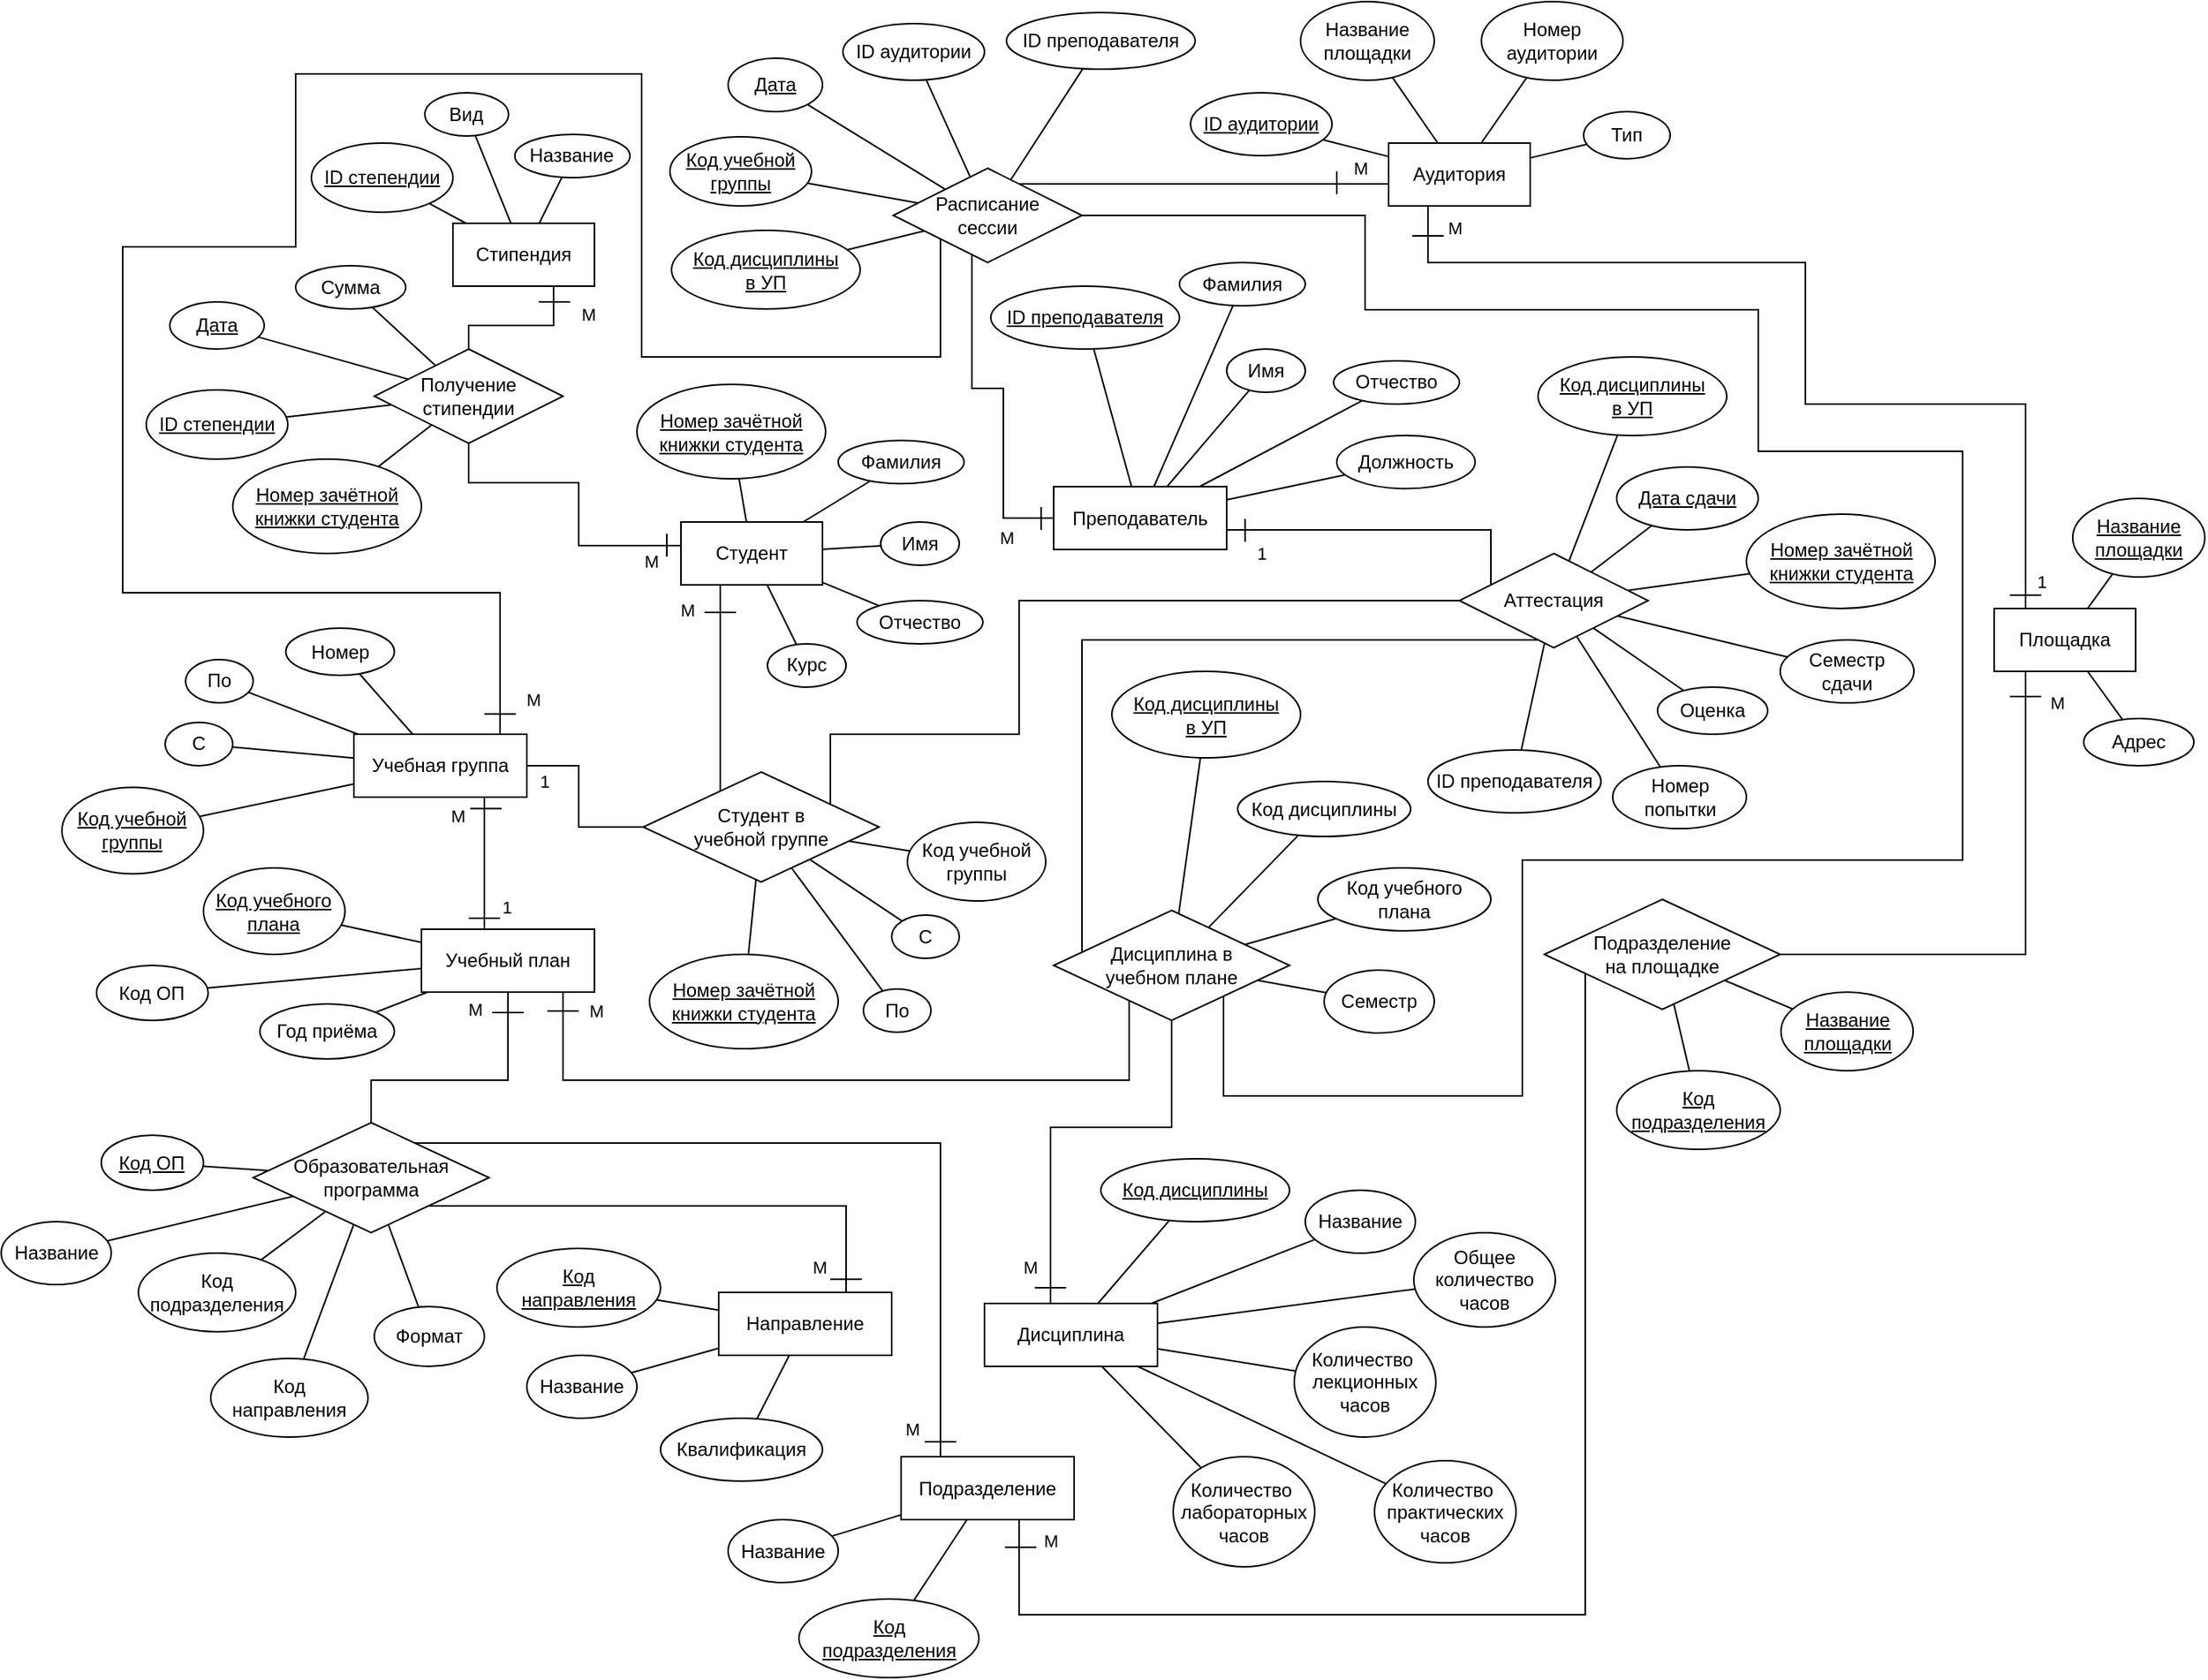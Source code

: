 <mxfile version="21.2.3" type="google">
  <diagram name="Страница 1" id="S42jck6jjWr-jjIjM3en">
    <mxGraphModel grid="1" page="1" gridSize="10" guides="1" tooltips="1" connect="1" arrows="1" fold="1" pageScale="1" pageWidth="827" pageHeight="1169" math="0" shadow="0">
      <root>
        <mxCell id="0" />
        <mxCell id="1" parent="0" />
        <mxCell id="Vttz6XFYR83p1Urtk-70-1" value="Аттестация" style="shape=rhombus;perimeter=rhombusPerimeter;whiteSpace=wrap;html=1;align=center;" vertex="1" parent="1">
          <mxGeometry x="360" y="365" width="120" height="60" as="geometry" />
        </mxCell>
        <mxCell id="Vttz6XFYR83p1Urtk-70-19" value="" style="edgeStyle=orthogonalEdgeStyle;rounded=0;orthogonalLoop=1;jettySize=auto;html=1;endArrow=none;endFill=0;" edge="1" parent="1" source="Vttz6XFYR83p1Urtk-70-3" target="Vttz6XFYR83p1Urtk-70-1">
          <mxGeometry relative="1" as="geometry">
            <Array as="points">
              <mxPoint x="380" y="350" />
            </Array>
          </mxGeometry>
        </mxCell>
        <mxCell id="e3S18xHbVF1_UTJDfd1Y-1" value="1" style="edgeLabel;html=1;align=center;verticalAlign=middle;resizable=0;points=[];" connectable="0" vertex="1" parent="Vttz6XFYR83p1Urtk-70-19">
          <mxGeometry x="-0.873" y="1" relative="1" as="geometry">
            <mxPoint x="9" y="16" as="offset" />
          </mxGeometry>
        </mxCell>
        <mxCell id="Vttz6XFYR83p1Urtk-70-37" style="edgeStyle=orthogonalEdgeStyle;rounded=0;orthogonalLoop=1;jettySize=auto;html=1;endArrow=none;endFill=0;" edge="1" parent="1" source="Vttz6XFYR83p1Urtk-70-3" target="Vttz6XFYR83p1Urtk-70-18">
          <mxGeometry relative="1" as="geometry">
            <Array as="points">
              <mxPoint x="70" y="343" />
              <mxPoint x="70" y="260" />
              <mxPoint x="50" y="260" />
            </Array>
          </mxGeometry>
        </mxCell>
        <mxCell id="e3S18xHbVF1_UTJDfd1Y-14" value="М" style="edgeLabel;html=1;align=center;verticalAlign=middle;resizable=0;points=[];" connectable="0" vertex="1" parent="Vttz6XFYR83p1Urtk-70-37">
          <mxGeometry x="-0.79" y="1" relative="1" as="geometry">
            <mxPoint x="-7" y="11" as="offset" />
          </mxGeometry>
        </mxCell>
        <mxCell id="Vttz6XFYR83p1Urtk-70-3" value="Преподаватель" style="whiteSpace=wrap;html=1;align=center;" vertex="1" parent="1">
          <mxGeometry x="102" y="322.5" width="110" height="40" as="geometry" />
        </mxCell>
        <mxCell id="Vttz6XFYR83p1Urtk-70-20" value="" style="edgeStyle=orthogonalEdgeStyle;rounded=0;orthogonalLoop=1;jettySize=auto;html=1;endArrow=none;endFill=0;" edge="1" parent="1" source="Vttz6XFYR83p1Urtk-70-5" target="Vttz6XFYR83p1Urtk-70-1">
          <mxGeometry relative="1" as="geometry">
            <Array as="points">
              <mxPoint x="-40" y="480" />
              <mxPoint x="80" y="480" />
              <mxPoint x="80" y="395" />
            </Array>
          </mxGeometry>
        </mxCell>
        <mxCell id="Vttz6XFYR83p1Urtk-70-22" value="" style="edgeStyle=orthogonalEdgeStyle;rounded=0;orthogonalLoop=1;jettySize=auto;html=1;endArrow=none;endFill=0;" edge="1" parent="1" source="Vttz6XFYR83p1Urtk-70-5" target="Vttz6XFYR83p1Urtk-70-7">
          <mxGeometry relative="1" as="geometry">
            <Array as="points">
              <mxPoint x="-110" y="420" />
              <mxPoint x="-110" y="420" />
            </Array>
          </mxGeometry>
        </mxCell>
        <mxCell id="e3S18xHbVF1_UTJDfd1Y-2" value="М" style="edgeLabel;html=1;align=center;verticalAlign=middle;resizable=0;points=[];" connectable="0" vertex="1" parent="Vttz6XFYR83p1Urtk-70-22">
          <mxGeometry x="0.795" y="1" relative="1" as="geometry">
            <mxPoint x="-20" y="2" as="offset" />
          </mxGeometry>
        </mxCell>
        <mxCell id="Vttz6XFYR83p1Urtk-70-24" style="edgeStyle=orthogonalEdgeStyle;rounded=0;orthogonalLoop=1;jettySize=auto;html=1;endArrow=none;endFill=0;" edge="1" parent="1" source="Vttz6XFYR83p1Urtk-70-5" target="Vttz6XFYR83p1Urtk-70-8">
          <mxGeometry relative="1" as="geometry">
            <Array as="points">
              <mxPoint x="-200" y="539" />
              <mxPoint x="-200" y="500" />
            </Array>
          </mxGeometry>
        </mxCell>
        <mxCell id="e3S18xHbVF1_UTJDfd1Y-3" value="1" style="edgeLabel;html=1;align=center;verticalAlign=middle;resizable=0;points=[];" connectable="0" vertex="1" parent="Vttz6XFYR83p1Urtk-70-24">
          <mxGeometry x="0.815" y="1" relative="1" as="geometry">
            <mxPoint y="9" as="offset" />
          </mxGeometry>
        </mxCell>
        <mxCell id="Vttz6XFYR83p1Urtk-70-5" value="Студент в &lt;br&gt;учебной группе" style="shape=rhombus;perimeter=rhombusPerimeter;whiteSpace=wrap;html=1;align=center;" vertex="1" parent="1">
          <mxGeometry x="-159" y="504" width="150" height="70" as="geometry" />
        </mxCell>
        <mxCell id="Vttz6XFYR83p1Urtk-70-21" value="" style="edgeStyle=orthogonalEdgeStyle;rounded=0;orthogonalLoop=1;jettySize=auto;html=1;endArrow=none;endFill=0;" edge="1" parent="1" source="Vttz6XFYR83p1Urtk-70-6" target="Vttz6XFYR83p1Urtk-70-1">
          <mxGeometry relative="1" as="geometry">
            <Array as="points">
              <mxPoint x="120" y="420" />
            </Array>
          </mxGeometry>
        </mxCell>
        <mxCell id="Vttz6XFYR83p1Urtk-70-25" style="edgeStyle=orthogonalEdgeStyle;rounded=0;orthogonalLoop=1;jettySize=auto;html=1;endArrow=none;endFill=0;" edge="1" parent="1" source="Vttz6XFYR83p1Urtk-70-6" target="Vttz6XFYR83p1Urtk-70-9">
          <mxGeometry relative="1" as="geometry">
            <Array as="points">
              <mxPoint x="150" y="700" />
              <mxPoint x="-210" y="700" />
            </Array>
          </mxGeometry>
        </mxCell>
        <mxCell id="e3S18xHbVF1_UTJDfd1Y-10" value="М" style="edgeLabel;html=1;align=center;verticalAlign=middle;resizable=0;points=[];" connectable="0" vertex="1" parent="Vttz6XFYR83p1Urtk-70-25">
          <mxGeometry x="0.953" relative="1" as="geometry">
            <mxPoint x="21" y="1" as="offset" />
          </mxGeometry>
        </mxCell>
        <mxCell id="Vttz6XFYR83p1Urtk-70-26" style="edgeStyle=orthogonalEdgeStyle;rounded=0;orthogonalLoop=1;jettySize=auto;html=1;endArrow=none;endFill=0;" edge="1" parent="1" source="Vttz6XFYR83p1Urtk-70-6" target="Vttz6XFYR83p1Urtk-70-14">
          <mxGeometry relative="1" as="geometry">
            <Array as="points">
              <mxPoint x="177" y="730" />
              <mxPoint x="100" y="730" />
            </Array>
          </mxGeometry>
        </mxCell>
        <mxCell id="e3S18xHbVF1_UTJDfd1Y-11" value="М" style="edgeLabel;html=1;align=center;verticalAlign=middle;resizable=0;points=[];" connectable="0" vertex="1" parent="Vttz6XFYR83p1Urtk-70-26">
          <mxGeometry x="0.862" y="1" relative="1" as="geometry">
            <mxPoint x="-14" y="-6" as="offset" />
          </mxGeometry>
        </mxCell>
        <mxCell id="Vttz6XFYR83p1Urtk-70-27" style="edgeStyle=orthogonalEdgeStyle;rounded=0;orthogonalLoop=1;jettySize=auto;html=1;endArrow=none;endFill=0;" edge="1" parent="1" source="Vttz6XFYR83p1Urtk-70-6" target="Vttz6XFYR83p1Urtk-70-18">
          <mxGeometry relative="1" as="geometry">
            <Array as="points">
              <mxPoint x="210" y="710" />
              <mxPoint x="400" y="710" />
              <mxPoint x="400" y="560" />
              <mxPoint x="680" y="560" />
              <mxPoint x="680" y="300" />
              <mxPoint x="550" y="300" />
              <mxPoint x="550" y="210" />
              <mxPoint x="300" y="210" />
              <mxPoint x="300" y="150" />
            </Array>
          </mxGeometry>
        </mxCell>
        <mxCell id="Vttz6XFYR83p1Urtk-70-6" value="Дисциплина в &lt;br&gt;учебном плане" style="shape=rhombus;perimeter=rhombusPerimeter;whiteSpace=wrap;html=1;align=center;" vertex="1" parent="1">
          <mxGeometry x="102" y="592" width="150" height="70" as="geometry" />
        </mxCell>
        <mxCell id="Vttz6XFYR83p1Urtk-70-7" value="Студент" style="whiteSpace=wrap;html=1;align=center;" vertex="1" parent="1">
          <mxGeometry x="-135" y="345" width="90" height="40" as="geometry" />
        </mxCell>
        <mxCell id="Vttz6XFYR83p1Urtk-70-28" style="edgeStyle=orthogonalEdgeStyle;rounded=0;orthogonalLoop=1;jettySize=auto;html=1;endArrow=none;endFill=0;" edge="1" parent="1" source="Vttz6XFYR83p1Urtk-70-8" target="Vttz6XFYR83p1Urtk-70-9">
          <mxGeometry relative="1" as="geometry">
            <Array as="points">
              <mxPoint x="-260" y="580" />
              <mxPoint x="-260" y="580" />
            </Array>
          </mxGeometry>
        </mxCell>
        <mxCell id="e3S18xHbVF1_UTJDfd1Y-4" value="М" style="edgeLabel;html=1;align=center;verticalAlign=middle;resizable=0;points=[];" connectable="0" vertex="1" parent="Vttz6XFYR83p1Urtk-70-28">
          <mxGeometry x="-0.763" relative="1" as="geometry">
            <mxPoint x="-17" y="2" as="offset" />
          </mxGeometry>
        </mxCell>
        <mxCell id="e3S18xHbVF1_UTJDfd1Y-5" value="1" style="edgeLabel;html=1;align=center;verticalAlign=middle;resizable=0;points=[];" connectable="0" vertex="1" parent="Vttz6XFYR83p1Urtk-70-28">
          <mxGeometry x="0.734" relative="1" as="geometry">
            <mxPoint x="14" y="-3" as="offset" />
          </mxGeometry>
        </mxCell>
        <mxCell id="Vttz6XFYR83p1Urtk-70-29" style="edgeStyle=orthogonalEdgeStyle;rounded=0;orthogonalLoop=1;jettySize=auto;html=1;endArrow=none;endFill=0;" edge="1" parent="1" source="Vttz6XFYR83p1Urtk-70-8" target="Vttz6XFYR83p1Urtk-70-18">
          <mxGeometry relative="1" as="geometry">
            <Array as="points">
              <mxPoint x="-250" y="390" />
              <mxPoint x="-490" y="390" />
              <mxPoint x="-490" y="170" />
              <mxPoint x="-380" y="170" />
              <mxPoint x="-380" y="60" />
              <mxPoint x="-160" y="60" />
              <mxPoint x="-160" y="240" />
              <mxPoint x="30" y="240" />
            </Array>
          </mxGeometry>
        </mxCell>
        <mxCell id="e3S18xHbVF1_UTJDfd1Y-13" value="М" style="edgeLabel;html=1;align=center;verticalAlign=middle;resizable=0;points=[];" connectable="0" vertex="1" parent="Vttz6XFYR83p1Urtk-70-29">
          <mxGeometry x="-0.97" relative="1" as="geometry">
            <mxPoint x="21" y="-1" as="offset" />
          </mxGeometry>
        </mxCell>
        <mxCell id="Vttz6XFYR83p1Urtk-70-8" value="Учебная группа" style="whiteSpace=wrap;html=1;align=center;" vertex="1" parent="1">
          <mxGeometry x="-343" y="480" width="110" height="40" as="geometry" />
        </mxCell>
        <mxCell id="Vttz6XFYR83p1Urtk-70-30" style="edgeStyle=orthogonalEdgeStyle;rounded=0;orthogonalLoop=1;jettySize=auto;html=1;endArrow=none;endFill=0;" edge="1" parent="1" source="Vttz6XFYR83p1Urtk-70-9" target="Vttz6XFYR83p1Urtk-70-11">
          <mxGeometry relative="1" as="geometry">
            <Array as="points">
              <mxPoint x="-245" y="700" />
              <mxPoint x="-332" y="700" />
            </Array>
          </mxGeometry>
        </mxCell>
        <mxCell id="e3S18xHbVF1_UTJDfd1Y-6" value="М" style="edgeLabel;html=1;align=center;verticalAlign=middle;resizable=0;points=[];" connectable="0" vertex="1" parent="Vttz6XFYR83p1Urtk-70-30">
          <mxGeometry x="-0.908" y="-1" relative="1" as="geometry">
            <mxPoint x="-20" y="3" as="offset" />
          </mxGeometry>
        </mxCell>
        <mxCell id="Vttz6XFYR83p1Urtk-70-9" value="Учебный план" style="whiteSpace=wrap;html=1;align=center;" vertex="1" parent="1">
          <mxGeometry x="-300" y="604" width="110" height="40" as="geometry" />
        </mxCell>
        <mxCell id="Vttz6XFYR83p1Urtk-70-11" value="Образовательная программа" style="shape=rhombus;perimeter=rhombusPerimeter;whiteSpace=wrap;html=1;align=center;" vertex="1" parent="1">
          <mxGeometry x="-407" y="727" width="150" height="70" as="geometry" />
        </mxCell>
        <mxCell id="Vttz6XFYR83p1Urtk-70-31" style="edgeStyle=orthogonalEdgeStyle;rounded=0;orthogonalLoop=1;jettySize=auto;html=1;endArrow=none;endFill=0;" edge="1" parent="1" source="Vttz6XFYR83p1Urtk-70-12" target="Vttz6XFYR83p1Urtk-70-11">
          <mxGeometry relative="1" as="geometry">
            <Array as="points">
              <mxPoint x="-30" y="780" />
            </Array>
          </mxGeometry>
        </mxCell>
        <mxCell id="e3S18xHbVF1_UTJDfd1Y-7" value="М" style="edgeLabel;html=1;align=center;verticalAlign=middle;resizable=0;points=[];" connectable="0" vertex="1" parent="Vttz6XFYR83p1Urtk-70-31">
          <mxGeometry x="-0.921" y="1" relative="1" as="geometry">
            <mxPoint x="-16" y="-4" as="offset" />
          </mxGeometry>
        </mxCell>
        <mxCell id="Vttz6XFYR83p1Urtk-70-12" value="Направление" style="whiteSpace=wrap;html=1;align=center;" vertex="1" parent="1">
          <mxGeometry x="-111" y="835" width="110" height="40" as="geometry" />
        </mxCell>
        <mxCell id="Vttz6XFYR83p1Urtk-70-32" style="edgeStyle=orthogonalEdgeStyle;rounded=0;orthogonalLoop=1;jettySize=auto;html=1;endArrow=none;endFill=0;" edge="1" parent="1" source="Vttz6XFYR83p1Urtk-70-13" target="Vttz6XFYR83p1Urtk-70-11">
          <mxGeometry relative="1" as="geometry">
            <Array as="points">
              <mxPoint x="30" y="740" />
            </Array>
          </mxGeometry>
        </mxCell>
        <mxCell id="e3S18xHbVF1_UTJDfd1Y-9" value="М" style="edgeLabel;html=1;align=center;verticalAlign=middle;resizable=0;points=[];" connectable="0" vertex="1" parent="Vttz6XFYR83p1Urtk-70-32">
          <mxGeometry x="-0.935" y="1" relative="1" as="geometry">
            <mxPoint x="-17" as="offset" />
          </mxGeometry>
        </mxCell>
        <mxCell id="Vttz6XFYR83p1Urtk-70-33" style="edgeStyle=orthogonalEdgeStyle;rounded=0;orthogonalLoop=1;jettySize=auto;html=1;endArrow=none;endFill=0;" edge="1" parent="1" source="Vttz6XFYR83p1Urtk-70-13" target="Vttz6XFYR83p1Urtk-70-15">
          <mxGeometry relative="1" as="geometry">
            <Array as="points">
              <mxPoint x="80" y="1040" />
              <mxPoint x="440" y="1040" />
            </Array>
          </mxGeometry>
        </mxCell>
        <mxCell id="e3S18xHbVF1_UTJDfd1Y-18" value="М" style="edgeLabel;html=1;align=center;verticalAlign=middle;resizable=0;points=[];" connectable="0" vertex="1" parent="Vttz6XFYR83p1Urtk-70-33">
          <mxGeometry x="-0.968" y="1" relative="1" as="geometry">
            <mxPoint x="19" as="offset" />
          </mxGeometry>
        </mxCell>
        <mxCell id="Vttz6XFYR83p1Urtk-70-13" value="Подразделение" style="whiteSpace=wrap;html=1;align=center;" vertex="1" parent="1">
          <mxGeometry x="5" y="939.5" width="110" height="40" as="geometry" />
        </mxCell>
        <mxCell id="Vttz6XFYR83p1Urtk-70-14" value="Дисциплина" style="whiteSpace=wrap;html=1;align=center;" vertex="1" parent="1">
          <mxGeometry x="58" y="842" width="110" height="40" as="geometry" />
        </mxCell>
        <mxCell id="Vttz6XFYR83p1Urtk-70-34" style="edgeStyle=orthogonalEdgeStyle;rounded=0;orthogonalLoop=1;jettySize=auto;html=1;endArrow=none;endFill=0;" edge="1" parent="1" source="Vttz6XFYR83p1Urtk-70-15" target="Vttz6XFYR83p1Urtk-70-16">
          <mxGeometry relative="1" as="geometry">
            <Array as="points">
              <mxPoint x="720" y="620" />
            </Array>
          </mxGeometry>
        </mxCell>
        <mxCell id="e3S18xHbVF1_UTJDfd1Y-17" value="М" style="edgeLabel;html=1;align=center;verticalAlign=middle;resizable=0;points=[];" connectable="0" vertex="1" parent="Vttz6XFYR83p1Urtk-70-34">
          <mxGeometry x="0.925" y="1" relative="1" as="geometry">
            <mxPoint x="21" y="7" as="offset" />
          </mxGeometry>
        </mxCell>
        <mxCell id="Vttz6XFYR83p1Urtk-70-15" value="Подразделение &lt;br&gt;на площадке" style="shape=rhombus;perimeter=rhombusPerimeter;whiteSpace=wrap;html=1;align=center;" vertex="1" parent="1">
          <mxGeometry x="414" y="585" width="150" height="70" as="geometry" />
        </mxCell>
        <mxCell id="Vttz6XFYR83p1Urtk-70-35" style="edgeStyle=orthogonalEdgeStyle;rounded=0;orthogonalLoop=1;jettySize=auto;html=1;endArrow=none;endFill=0;" edge="1" parent="1" source="Vttz6XFYR83p1Urtk-70-16" target="Vttz6XFYR83p1Urtk-70-17">
          <mxGeometry relative="1" as="geometry">
            <Array as="points">
              <mxPoint x="720" y="270" />
              <mxPoint x="580" y="270" />
              <mxPoint x="580" y="180" />
              <mxPoint x="340" y="180" />
            </Array>
          </mxGeometry>
        </mxCell>
        <mxCell id="e3S18xHbVF1_UTJDfd1Y-15" value="М" style="edgeLabel;html=1;align=center;verticalAlign=middle;resizable=0;points=[];" connectable="0" vertex="1" parent="Vttz6XFYR83p1Urtk-70-35">
          <mxGeometry x="0.963" y="1" relative="1" as="geometry">
            <mxPoint x="18" y="2" as="offset" />
          </mxGeometry>
        </mxCell>
        <mxCell id="e3S18xHbVF1_UTJDfd1Y-16" value="1" style="edgeLabel;html=1;align=center;verticalAlign=middle;resizable=0;points=[];" connectable="0" vertex="1" parent="Vttz6XFYR83p1Urtk-70-35">
          <mxGeometry x="-0.946" relative="1" as="geometry">
            <mxPoint x="10" as="offset" />
          </mxGeometry>
        </mxCell>
        <mxCell id="Vttz6XFYR83p1Urtk-70-16" value="Площадка" style="whiteSpace=wrap;html=1;align=center;" vertex="1" parent="1">
          <mxGeometry x="700" y="400" width="90" height="40" as="geometry" />
        </mxCell>
        <mxCell id="Vttz6XFYR83p1Urtk-70-36" style="edgeStyle=orthogonalEdgeStyle;rounded=0;orthogonalLoop=1;jettySize=auto;html=1;endArrow=none;endFill=0;" edge="1" parent="1" source="Vttz6XFYR83p1Urtk-70-17" target="Vttz6XFYR83p1Urtk-70-18">
          <mxGeometry relative="1" as="geometry">
            <Array as="points">
              <mxPoint x="240" y="130" />
              <mxPoint x="240" y="130" />
            </Array>
          </mxGeometry>
        </mxCell>
        <mxCell id="e3S18xHbVF1_UTJDfd1Y-12" value="М" style="edgeLabel;html=1;align=center;verticalAlign=middle;resizable=0;points=[];" connectable="0" vertex="1" parent="Vttz6XFYR83p1Urtk-70-36">
          <mxGeometry x="-0.852" relative="1" as="geometry">
            <mxPoint x="-1" y="-10" as="offset" />
          </mxGeometry>
        </mxCell>
        <mxCell id="Vttz6XFYR83p1Urtk-70-17" value="Аудитория" style="whiteSpace=wrap;html=1;align=center;" vertex="1" parent="1">
          <mxGeometry x="315" y="104" width="90" height="40" as="geometry" />
        </mxCell>
        <mxCell id="Vttz6XFYR83p1Urtk-70-18" value="Расписание&lt;br&gt;сессии" style="shape=rhombus;perimeter=rhombusPerimeter;whiteSpace=wrap;html=1;align=center;" vertex="1" parent="1">
          <mxGeometry y="120" width="120" height="60" as="geometry" />
        </mxCell>
        <mxCell id="Vttz6XFYR83p1Urtk-70-52" style="rounded=0;orthogonalLoop=1;jettySize=auto;html=1;endArrow=none;endFill=0;" edge="1" parent="1" source="Vttz6XFYR83p1Urtk-70-39" target="Vttz6XFYR83p1Urtk-70-1">
          <mxGeometry relative="1" as="geometry" />
        </mxCell>
        <mxCell id="Vttz6XFYR83p1Urtk-70-39" value="Код дисциплины &lt;br&gt;в УП" style="ellipse;whiteSpace=wrap;html=1;align=center;fontStyle=4;" vertex="1" parent="1">
          <mxGeometry x="410" y="240" width="120" height="50" as="geometry" />
        </mxCell>
        <mxCell id="Vttz6XFYR83p1Urtk-70-51" style="rounded=0;orthogonalLoop=1;jettySize=auto;html=1;endArrow=none;endFill=0;" edge="1" parent="1" source="Vttz6XFYR83p1Urtk-70-40" target="Vttz6XFYR83p1Urtk-70-1">
          <mxGeometry relative="1" as="geometry" />
        </mxCell>
        <mxCell id="Vttz6XFYR83p1Urtk-70-40" value="Дата сдачи" style="ellipse;whiteSpace=wrap;html=1;align=center;fontStyle=4;" vertex="1" parent="1">
          <mxGeometry x="460" y="310" width="90" height="40" as="geometry" />
        </mxCell>
        <mxCell id="Vttz6XFYR83p1Urtk-70-50" style="rounded=0;orthogonalLoop=1;jettySize=auto;html=1;endArrow=none;endFill=0;" edge="1" parent="1" source="Vttz6XFYR83p1Urtk-70-41" target="Vttz6XFYR83p1Urtk-70-1">
          <mxGeometry relative="1" as="geometry" />
        </mxCell>
        <mxCell id="Vttz6XFYR83p1Urtk-70-41" value="Номер зачётной книжки студента" style="ellipse;whiteSpace=wrap;html=1;align=center;fontStyle=4;" vertex="1" parent="1">
          <mxGeometry x="542.5" y="340" width="120" height="60" as="geometry" />
        </mxCell>
        <mxCell id="Vttz6XFYR83p1Urtk-70-47" style="rounded=0;orthogonalLoop=1;jettySize=auto;html=1;endArrow=none;endFill=0;" edge="1" parent="1" source="Vttz6XFYR83p1Urtk-70-42" target="Vttz6XFYR83p1Urtk-70-1">
          <mxGeometry relative="1" as="geometry" />
        </mxCell>
        <mxCell id="Vttz6XFYR83p1Urtk-70-42" value="Номер &lt;br&gt;попытки" style="ellipse;whiteSpace=wrap;html=1;align=center;" vertex="1" parent="1">
          <mxGeometry x="457.5" y="500" width="85" height="40" as="geometry" />
        </mxCell>
        <mxCell id="Vttz6XFYR83p1Urtk-70-49" style="rounded=0;orthogonalLoop=1;jettySize=auto;html=1;endArrow=none;endFill=0;" edge="1" parent="1" source="Vttz6XFYR83p1Urtk-70-43" target="Vttz6XFYR83p1Urtk-70-1">
          <mxGeometry relative="1" as="geometry" />
        </mxCell>
        <mxCell id="Vttz6XFYR83p1Urtk-70-43" value="Семестр сдачи" style="ellipse;whiteSpace=wrap;html=1;align=center;" vertex="1" parent="1">
          <mxGeometry x="564" y="420" width="85" height="40" as="geometry" />
        </mxCell>
        <mxCell id="Vttz6XFYR83p1Urtk-70-48" style="rounded=0;orthogonalLoop=1;jettySize=auto;html=1;endArrow=none;endFill=0;" edge="1" parent="1" source="Vttz6XFYR83p1Urtk-70-44" target="Vttz6XFYR83p1Urtk-70-1">
          <mxGeometry relative="1" as="geometry" />
        </mxCell>
        <mxCell id="Vttz6XFYR83p1Urtk-70-44" value="Оценка" style="ellipse;whiteSpace=wrap;html=1;align=center;" vertex="1" parent="1">
          <mxGeometry x="486" y="450" width="70" height="30" as="geometry" />
        </mxCell>
        <mxCell id="Vttz6XFYR83p1Urtk-70-46" style="rounded=0;orthogonalLoop=1;jettySize=auto;html=1;endArrow=none;endFill=0;" edge="1" parent="1" source="Vttz6XFYR83p1Urtk-70-45" target="Vttz6XFYR83p1Urtk-70-1">
          <mxGeometry relative="1" as="geometry" />
        </mxCell>
        <mxCell id="Vttz6XFYR83p1Urtk-70-45" value="ID преподавателя" style="ellipse;whiteSpace=wrap;html=1;align=center;" vertex="1" parent="1">
          <mxGeometry x="340" y="490" width="110" height="40" as="geometry" />
        </mxCell>
        <mxCell id="Vttz6XFYR83p1Urtk-70-58" style="rounded=0;orthogonalLoop=1;jettySize=auto;html=1;endArrow=none;endFill=0;" edge="1" parent="1" source="Vttz6XFYR83p1Urtk-70-53" target="Vttz6XFYR83p1Urtk-70-6">
          <mxGeometry relative="1" as="geometry" />
        </mxCell>
        <mxCell id="Vttz6XFYR83p1Urtk-70-53" value="Код дисциплины &lt;br&gt;в УП" style="ellipse;whiteSpace=wrap;html=1;align=center;fontStyle=4;" vertex="1" parent="1">
          <mxGeometry x="139" y="440" width="120" height="55" as="geometry" />
        </mxCell>
        <mxCell id="Vttz6XFYR83p1Urtk-70-59" style="rounded=0;orthogonalLoop=1;jettySize=auto;html=1;endArrow=none;endFill=0;" edge="1" parent="1" source="Vttz6XFYR83p1Urtk-70-55" target="Vttz6XFYR83p1Urtk-70-6">
          <mxGeometry relative="1" as="geometry" />
        </mxCell>
        <mxCell id="Vttz6XFYR83p1Urtk-70-55" value="Код дисциплины" style="ellipse;whiteSpace=wrap;html=1;align=center;" vertex="1" parent="1">
          <mxGeometry x="219" y="510" width="110" height="35" as="geometry" />
        </mxCell>
        <mxCell id="Vttz6XFYR83p1Urtk-70-60" style="rounded=0;orthogonalLoop=1;jettySize=auto;html=1;endArrow=none;endFill=0;" edge="1" parent="1" source="Vttz6XFYR83p1Urtk-70-56" target="Vttz6XFYR83p1Urtk-70-6">
          <mxGeometry relative="1" as="geometry" />
        </mxCell>
        <mxCell id="Vttz6XFYR83p1Urtk-70-56" value="Код учебного плана" style="ellipse;whiteSpace=wrap;html=1;align=center;" vertex="1" parent="1">
          <mxGeometry x="270" y="565" width="110" height="40" as="geometry" />
        </mxCell>
        <mxCell id="Vttz6XFYR83p1Urtk-70-61" style="rounded=0;orthogonalLoop=1;jettySize=auto;html=1;endArrow=none;endFill=0;" edge="1" parent="1" source="Vttz6XFYR83p1Urtk-70-57" target="Vttz6XFYR83p1Urtk-70-6">
          <mxGeometry relative="1" as="geometry" />
        </mxCell>
        <mxCell id="Vttz6XFYR83p1Urtk-70-57" value="Семестр" style="ellipse;whiteSpace=wrap;html=1;align=center;" vertex="1" parent="1">
          <mxGeometry x="274" y="630" width="70" height="40" as="geometry" />
        </mxCell>
        <mxCell id="Vttz6XFYR83p1Urtk-70-65" style="rounded=0;orthogonalLoop=1;jettySize=auto;html=1;endArrow=none;endFill=0;" edge="1" parent="1" source="Vttz6XFYR83p1Urtk-70-62" target="Vttz6XFYR83p1Urtk-70-15">
          <mxGeometry relative="1" as="geometry" />
        </mxCell>
        <mxCell id="Vttz6XFYR83p1Urtk-70-62" value="Название &lt;br&gt;площадки" style="ellipse;whiteSpace=wrap;html=1;align=center;fontStyle=4;" vertex="1" parent="1">
          <mxGeometry x="564.5" y="644" width="84" height="50" as="geometry" />
        </mxCell>
        <mxCell id="Vttz6XFYR83p1Urtk-70-64" style="rounded=0;orthogonalLoop=1;jettySize=auto;html=1;endArrow=none;endFill=0;" edge="1" parent="1" source="Vttz6XFYR83p1Urtk-70-63" target="Vttz6XFYR83p1Urtk-70-15">
          <mxGeometry relative="1" as="geometry" />
        </mxCell>
        <mxCell id="Vttz6XFYR83p1Urtk-70-63" value="Код&lt;br&gt;подразделения" style="ellipse;whiteSpace=wrap;html=1;align=center;fontStyle=4;" vertex="1" parent="1">
          <mxGeometry x="460" y="694" width="104" height="50" as="geometry" />
        </mxCell>
        <mxCell id="Vttz6XFYR83p1Urtk-70-68" style="rounded=0;orthogonalLoop=1;jettySize=auto;html=1;endArrow=none;endFill=0;" edge="1" parent="1" source="Vttz6XFYR83p1Urtk-70-66" target="Vttz6XFYR83p1Urtk-70-16">
          <mxGeometry relative="1" as="geometry" />
        </mxCell>
        <mxCell id="Vttz6XFYR83p1Urtk-70-66" value="Название &lt;br&gt;площадки" style="ellipse;whiteSpace=wrap;html=1;align=center;fontStyle=4;" vertex="1" parent="1">
          <mxGeometry x="750" y="330" width="84" height="50" as="geometry" />
        </mxCell>
        <mxCell id="Vttz6XFYR83p1Urtk-70-69" style="rounded=0;orthogonalLoop=1;jettySize=auto;html=1;endArrow=none;endFill=0;" edge="1" parent="1" source="Vttz6XFYR83p1Urtk-70-67" target="Vttz6XFYR83p1Urtk-70-16">
          <mxGeometry relative="1" as="geometry" />
        </mxCell>
        <mxCell id="Vttz6XFYR83p1Urtk-70-67" value="Адрес" style="ellipse;whiteSpace=wrap;html=1;align=center;" vertex="1" parent="1">
          <mxGeometry x="757" y="470" width="70" height="30" as="geometry" />
        </mxCell>
        <mxCell id="Vttz6XFYR83p1Urtk-70-74" style="rounded=0;orthogonalLoop=1;jettySize=auto;html=1;endArrow=none;endFill=0;" edge="1" parent="1" source="Vttz6XFYR83p1Urtk-70-70" target="Vttz6XFYR83p1Urtk-70-17">
          <mxGeometry relative="1" as="geometry" />
        </mxCell>
        <mxCell id="Vttz6XFYR83p1Urtk-70-70" value="ID аудитории" style="ellipse;whiteSpace=wrap;html=1;align=center;fontStyle=4;" vertex="1" parent="1">
          <mxGeometry x="189" y="72" width="90" height="40" as="geometry" />
        </mxCell>
        <mxCell id="Vttz6XFYR83p1Urtk-70-75" style="rounded=0;orthogonalLoop=1;jettySize=auto;html=1;endArrow=none;endFill=0;" edge="1" parent="1" source="Vttz6XFYR83p1Urtk-70-71" target="Vttz6XFYR83p1Urtk-70-17">
          <mxGeometry relative="1" as="geometry" />
        </mxCell>
        <mxCell id="Vttz6XFYR83p1Urtk-70-71" value="Название площадки" style="ellipse;whiteSpace=wrap;html=1;align=center;" vertex="1" parent="1">
          <mxGeometry x="259" y="14" width="85" height="50" as="geometry" />
        </mxCell>
        <mxCell id="Vttz6XFYR83p1Urtk-70-77" style="rounded=0;orthogonalLoop=1;jettySize=auto;html=1;endArrow=none;endFill=0;" edge="1" parent="1" source="Vttz6XFYR83p1Urtk-70-72" target="Vttz6XFYR83p1Urtk-70-17">
          <mxGeometry relative="1" as="geometry" />
        </mxCell>
        <mxCell id="Vttz6XFYR83p1Urtk-70-72" value="Тип" style="ellipse;whiteSpace=wrap;html=1;align=center;" vertex="1" parent="1">
          <mxGeometry x="439" y="84" width="55" height="30" as="geometry" />
        </mxCell>
        <mxCell id="Vttz6XFYR83p1Urtk-70-76" style="rounded=0;orthogonalLoop=1;jettySize=auto;html=1;endArrow=none;endFill=0;" edge="1" parent="1" source="Vttz6XFYR83p1Urtk-70-73" target="Vttz6XFYR83p1Urtk-70-17">
          <mxGeometry relative="1" as="geometry" />
        </mxCell>
        <mxCell id="Vttz6XFYR83p1Urtk-70-73" value="Номер аудитории" style="ellipse;whiteSpace=wrap;html=1;align=center;" vertex="1" parent="1">
          <mxGeometry x="374" y="14" width="90" height="50" as="geometry" />
        </mxCell>
        <mxCell id="Vttz6XFYR83p1Urtk-70-85" style="rounded=0;orthogonalLoop=1;jettySize=auto;html=1;endArrow=none;endFill=0;" edge="1" parent="1" source="Vttz6XFYR83p1Urtk-70-78" target="Vttz6XFYR83p1Urtk-70-3">
          <mxGeometry relative="1" as="geometry" />
        </mxCell>
        <mxCell id="Vttz6XFYR83p1Urtk-70-78" value="ID преподавателя" style="ellipse;whiteSpace=wrap;html=1;align=center;fontStyle=4;" vertex="1" parent="1">
          <mxGeometry x="62" y="195" width="120" height="40" as="geometry" />
        </mxCell>
        <mxCell id="Vttz6XFYR83p1Urtk-70-86" style="rounded=0;orthogonalLoop=1;jettySize=auto;html=1;endArrow=none;endFill=0;" edge="1" parent="1" source="Vttz6XFYR83p1Urtk-70-79" target="Vttz6XFYR83p1Urtk-70-3">
          <mxGeometry relative="1" as="geometry" />
        </mxCell>
        <mxCell id="Vttz6XFYR83p1Urtk-70-79" value="Фамилия" style="ellipse;whiteSpace=wrap;html=1;align=center;" vertex="1" parent="1">
          <mxGeometry x="182" y="180" width="80" height="27.5" as="geometry" />
        </mxCell>
        <mxCell id="Vttz6XFYR83p1Urtk-70-87" style="rounded=0;orthogonalLoop=1;jettySize=auto;html=1;endArrow=none;endFill=0;" edge="1" parent="1" source="Vttz6XFYR83p1Urtk-70-80" target="Vttz6XFYR83p1Urtk-70-3">
          <mxGeometry relative="1" as="geometry" />
        </mxCell>
        <mxCell id="Vttz6XFYR83p1Urtk-70-80" value="Имя" style="ellipse;whiteSpace=wrap;html=1;align=center;" vertex="1" parent="1">
          <mxGeometry x="212" y="235" width="50" height="27.5" as="geometry" />
        </mxCell>
        <mxCell id="Vttz6XFYR83p1Urtk-70-88" style="rounded=0;orthogonalLoop=1;jettySize=auto;html=1;endArrow=none;endFill=0;" edge="1" parent="1" source="Vttz6XFYR83p1Urtk-70-82" target="Vttz6XFYR83p1Urtk-70-3">
          <mxGeometry relative="1" as="geometry" />
        </mxCell>
        <mxCell id="Vttz6XFYR83p1Urtk-70-82" value="Отчество" style="ellipse;whiteSpace=wrap;html=1;align=center;" vertex="1" parent="1">
          <mxGeometry x="280" y="242.5" width="80" height="27.5" as="geometry" />
        </mxCell>
        <mxCell id="Vttz6XFYR83p1Urtk-70-89" style="rounded=0;orthogonalLoop=1;jettySize=auto;html=1;endArrow=none;endFill=0;" edge="1" parent="1" source="Vttz6XFYR83p1Urtk-70-83" target="Vttz6XFYR83p1Urtk-70-3">
          <mxGeometry relative="1" as="geometry" />
        </mxCell>
        <mxCell id="Vttz6XFYR83p1Urtk-70-83" value="Должность" style="ellipse;whiteSpace=wrap;html=1;align=center;" vertex="1" parent="1">
          <mxGeometry x="282" y="290" width="88" height="33.75" as="geometry" />
        </mxCell>
        <mxCell id="Vttz6XFYR83p1Urtk-70-99" style="rounded=0;orthogonalLoop=1;jettySize=auto;html=1;endArrow=none;endFill=0;" edge="1" parent="1" source="Vttz6XFYR83p1Urtk-70-90" target="Vttz6XFYR83p1Urtk-70-18">
          <mxGeometry relative="1" as="geometry" />
        </mxCell>
        <mxCell id="Vttz6XFYR83p1Urtk-70-90" value="Код учебной группы" style="ellipse;whiteSpace=wrap;html=1;align=center;fontStyle=4;" vertex="1" parent="1">
          <mxGeometry x="-142" y="100" width="90" height="44" as="geometry" />
        </mxCell>
        <mxCell id="Vttz6XFYR83p1Urtk-70-98" style="rounded=0;orthogonalLoop=1;jettySize=auto;html=1;endArrow=none;endFill=0;" edge="1" parent="1" source="Vttz6XFYR83p1Urtk-70-92" target="Vttz6XFYR83p1Urtk-70-18">
          <mxGeometry relative="1" as="geometry" />
        </mxCell>
        <mxCell id="Vttz6XFYR83p1Urtk-70-92" value="Код дисциплины &lt;br&gt;в УП" style="ellipse;whiteSpace=wrap;html=1;align=center;fontStyle=4;" vertex="1" parent="1">
          <mxGeometry x="-141" y="159.5" width="120" height="50" as="geometry" />
        </mxCell>
        <mxCell id="Vttz6XFYR83p1Urtk-70-101" style="rounded=0;orthogonalLoop=1;jettySize=auto;html=1;endArrow=none;endFill=0;" edge="1" parent="1" source="Vttz6XFYR83p1Urtk-70-96" target="Vttz6XFYR83p1Urtk-70-18">
          <mxGeometry relative="1" as="geometry" />
        </mxCell>
        <mxCell id="Vttz6XFYR83p1Urtk-70-96" value="ID аудитории" style="ellipse;whiteSpace=wrap;html=1;align=center;" vertex="1" parent="1">
          <mxGeometry x="-32" y="28" width="90" height="36" as="geometry" />
        </mxCell>
        <mxCell id="Vttz6XFYR83p1Urtk-70-103" style="rounded=0;orthogonalLoop=1;jettySize=auto;html=1;endArrow=none;endFill=0;" edge="1" parent="1" source="Vttz6XFYR83p1Urtk-70-97" target="Vttz6XFYR83p1Urtk-70-18">
          <mxGeometry relative="1" as="geometry" />
        </mxCell>
        <mxCell id="Vttz6XFYR83p1Urtk-70-97" value="ID преподавателя" style="ellipse;whiteSpace=wrap;html=1;align=center;" vertex="1" parent="1">
          <mxGeometry x="72" y="21" width="120" height="36" as="geometry" />
        </mxCell>
        <mxCell id="Vttz6XFYR83p1Urtk-70-110" style="rounded=0;orthogonalLoop=1;jettySize=auto;html=1;endArrow=none;endFill=0;" edge="1" parent="1" source="Vttz6XFYR83p1Urtk-70-105" target="Vttz6XFYR83p1Urtk-70-7">
          <mxGeometry relative="1" as="geometry" />
        </mxCell>
        <mxCell id="Vttz6XFYR83p1Urtk-70-105" value="Номер зачётной книжки студента" style="ellipse;whiteSpace=wrap;html=1;align=center;fontStyle=4;" vertex="1" parent="1">
          <mxGeometry x="-163" y="257.5" width="120" height="60" as="geometry" />
        </mxCell>
        <mxCell id="Vttz6XFYR83p1Urtk-70-111" style="rounded=0;orthogonalLoop=1;jettySize=auto;html=1;endArrow=none;endFill=0;" edge="1" parent="1" source="Vttz6XFYR83p1Urtk-70-106" target="Vttz6XFYR83p1Urtk-70-7">
          <mxGeometry relative="1" as="geometry" />
        </mxCell>
        <mxCell id="Vttz6XFYR83p1Urtk-70-106" value="Фамилия" style="ellipse;whiteSpace=wrap;html=1;align=center;" vertex="1" parent="1">
          <mxGeometry x="-35" y="293.13" width="80" height="27.5" as="geometry" />
        </mxCell>
        <mxCell id="Vttz6XFYR83p1Urtk-70-112" style="rounded=0;orthogonalLoop=1;jettySize=auto;html=1;endArrow=none;endFill=0;" edge="1" parent="1" source="Vttz6XFYR83p1Urtk-70-107" target="Vttz6XFYR83p1Urtk-70-7">
          <mxGeometry relative="1" as="geometry" />
        </mxCell>
        <mxCell id="Vttz6XFYR83p1Urtk-70-107" value="Имя" style="ellipse;whiteSpace=wrap;html=1;align=center;" vertex="1" parent="1">
          <mxGeometry x="-8" y="345" width="50" height="27.5" as="geometry" />
        </mxCell>
        <mxCell id="Vttz6XFYR83p1Urtk-70-113" style="rounded=0;orthogonalLoop=1;jettySize=auto;html=1;endArrow=none;endFill=0;" edge="1" parent="1" source="Vttz6XFYR83p1Urtk-70-108" target="Vttz6XFYR83p1Urtk-70-7">
          <mxGeometry relative="1" as="geometry" />
        </mxCell>
        <mxCell id="Vttz6XFYR83p1Urtk-70-108" value="Отчество" style="ellipse;whiteSpace=wrap;html=1;align=center;" vertex="1" parent="1">
          <mxGeometry x="-23" y="395" width="80" height="27.5" as="geometry" />
        </mxCell>
        <mxCell id="Vttz6XFYR83p1Urtk-70-115" style="rounded=0;orthogonalLoop=1;jettySize=auto;html=1;endArrow=none;endFill=0;" edge="1" parent="1" source="Vttz6XFYR83p1Urtk-70-109" target="Vttz6XFYR83p1Urtk-70-7">
          <mxGeometry relative="1" as="geometry" />
        </mxCell>
        <mxCell id="Vttz6XFYR83p1Urtk-70-109" value="Курс" style="ellipse;whiteSpace=wrap;html=1;align=center;" vertex="1" parent="1">
          <mxGeometry x="-80" y="422.5" width="50" height="27.5" as="geometry" />
        </mxCell>
        <mxCell id="Vttz6XFYR83p1Urtk-70-121" style="rounded=0;orthogonalLoop=1;jettySize=auto;html=1;endArrow=none;endFill=0;" edge="1" parent="1" source="Vttz6XFYR83p1Urtk-70-116" target="Vttz6XFYR83p1Urtk-70-5">
          <mxGeometry relative="1" as="geometry" />
        </mxCell>
        <mxCell id="Vttz6XFYR83p1Urtk-70-116" value="Номер зачётной книжки студента" style="ellipse;whiteSpace=wrap;html=1;align=center;fontStyle=4;" vertex="1" parent="1">
          <mxGeometry x="-155" y="620" width="120" height="60" as="geometry" />
        </mxCell>
        <mxCell id="Vttz6XFYR83p1Urtk-70-124" style="rounded=0;orthogonalLoop=1;jettySize=auto;html=1;endArrow=none;endFill=0;" edge="1" parent="1" source="Vttz6XFYR83p1Urtk-70-117" target="Vttz6XFYR83p1Urtk-70-5">
          <mxGeometry relative="1" as="geometry" />
        </mxCell>
        <mxCell id="Vttz6XFYR83p1Urtk-70-117" value="Код учебной группы" style="ellipse;whiteSpace=wrap;html=1;align=center;" vertex="1" parent="1">
          <mxGeometry x="9" y="536" width="88" height="50" as="geometry" />
        </mxCell>
        <mxCell id="Vttz6XFYR83p1Urtk-70-123" style="rounded=0;orthogonalLoop=1;jettySize=auto;html=1;endArrow=none;endFill=0;" edge="1" parent="1" source="Vttz6XFYR83p1Urtk-70-118" target="Vttz6XFYR83p1Urtk-70-5">
          <mxGeometry relative="1" as="geometry" />
        </mxCell>
        <mxCell id="Vttz6XFYR83p1Urtk-70-118" value="С" style="ellipse;whiteSpace=wrap;html=1;align=center;" vertex="1" parent="1">
          <mxGeometry x="-1" y="595" width="43" height="27.5" as="geometry" />
        </mxCell>
        <mxCell id="Vttz6XFYR83p1Urtk-70-122" style="rounded=0;orthogonalLoop=1;jettySize=auto;html=1;endArrow=none;endFill=0;" edge="1" parent="1" source="Vttz6XFYR83p1Urtk-70-119" target="Vttz6XFYR83p1Urtk-70-5">
          <mxGeometry relative="1" as="geometry" />
        </mxCell>
        <mxCell id="Vttz6XFYR83p1Urtk-70-119" value="По" style="ellipse;whiteSpace=wrap;html=1;align=center;" vertex="1" parent="1">
          <mxGeometry x="-19" y="642" width="43" height="27.5" as="geometry" />
        </mxCell>
        <mxCell id="Vttz6XFYR83p1Urtk-70-131" style="rounded=0;orthogonalLoop=1;jettySize=auto;html=1;endArrow=none;endFill=0;" edge="1" parent="1" source="Vttz6XFYR83p1Urtk-70-125" target="Vttz6XFYR83p1Urtk-70-14">
          <mxGeometry relative="1" as="geometry" />
        </mxCell>
        <mxCell id="Vttz6XFYR83p1Urtk-70-125" value="Код дисциплины" style="ellipse;whiteSpace=wrap;html=1;align=center;fontStyle=4;" vertex="1" parent="1">
          <mxGeometry x="132" y="750" width="120" height="40" as="geometry" />
        </mxCell>
        <mxCell id="Vttz6XFYR83p1Urtk-70-132" style="rounded=0;orthogonalLoop=1;jettySize=auto;html=1;endArrow=none;endFill=0;" edge="1" parent="1" source="Vttz6XFYR83p1Urtk-70-126" target="Vttz6XFYR83p1Urtk-70-14">
          <mxGeometry relative="1" as="geometry" />
        </mxCell>
        <mxCell id="Vttz6XFYR83p1Urtk-70-126" value="Название" style="ellipse;whiteSpace=wrap;html=1;align=center;" vertex="1" parent="1">
          <mxGeometry x="262" y="770" width="70" height="40" as="geometry" />
        </mxCell>
        <mxCell id="Vttz6XFYR83p1Urtk-70-134" style="rounded=0;orthogonalLoop=1;jettySize=auto;html=1;endArrow=none;endFill=0;" edge="1" parent="1" source="Vttz6XFYR83p1Urtk-70-127" target="Vttz6XFYR83p1Urtk-70-14">
          <mxGeometry relative="1" as="geometry" />
        </mxCell>
        <mxCell id="Vttz6XFYR83p1Urtk-70-127" value="Общее количество часов" style="ellipse;whiteSpace=wrap;html=1;align=center;" vertex="1" parent="1">
          <mxGeometry x="331" y="797" width="90" height="60" as="geometry" />
        </mxCell>
        <mxCell id="Vttz6XFYR83p1Urtk-70-135" style="rounded=0;orthogonalLoop=1;jettySize=auto;html=1;endArrow=none;endFill=0;" edge="1" parent="1" source="Vttz6XFYR83p1Urtk-70-128" target="Vttz6XFYR83p1Urtk-70-14">
          <mxGeometry relative="1" as="geometry" />
        </mxCell>
        <mxCell id="Vttz6XFYR83p1Urtk-70-128" value="Количество&amp;nbsp; лекционных часов" style="ellipse;whiteSpace=wrap;html=1;align=center;" vertex="1" parent="1">
          <mxGeometry x="255" y="857" width="90" height="70" as="geometry" />
        </mxCell>
        <mxCell id="Vttz6XFYR83p1Urtk-70-136" style="rounded=0;orthogonalLoop=1;jettySize=auto;html=1;endArrow=none;endFill=0;" edge="1" parent="1" source="Vttz6XFYR83p1Urtk-70-129" target="Vttz6XFYR83p1Urtk-70-14">
          <mxGeometry relative="1" as="geometry" />
        </mxCell>
        <mxCell id="Vttz6XFYR83p1Urtk-70-129" value="Количество&amp;nbsp; практических часов" style="ellipse;whiteSpace=wrap;html=1;align=center;" vertex="1" parent="1">
          <mxGeometry x="306" y="942" width="90" height="65" as="geometry" />
        </mxCell>
        <mxCell id="Vttz6XFYR83p1Urtk-70-137" style="rounded=0;orthogonalLoop=1;jettySize=auto;html=1;endArrow=none;endFill=0;" edge="1" parent="1" source="Vttz6XFYR83p1Urtk-70-130" target="Vttz6XFYR83p1Urtk-70-14">
          <mxGeometry relative="1" as="geometry" />
        </mxCell>
        <mxCell id="Vttz6XFYR83p1Urtk-70-130" value="Количество&amp;nbsp; лабораторных часов" style="ellipse;whiteSpace=wrap;html=1;align=center;" vertex="1" parent="1">
          <mxGeometry x="178" y="939.5" width="90" height="70" as="geometry" />
        </mxCell>
        <mxCell id="Vttz6XFYR83p1Urtk-70-140" style="rounded=0;orthogonalLoop=1;jettySize=auto;html=1;endArrow=none;endFill=0;" edge="1" parent="1" source="Vttz6XFYR83p1Urtk-70-138" target="Vttz6XFYR83p1Urtk-70-13">
          <mxGeometry relative="1" as="geometry" />
        </mxCell>
        <mxCell id="Vttz6XFYR83p1Urtk-70-138" value="Код&lt;br&gt;подразделения" style="ellipse;whiteSpace=wrap;html=1;align=center;fontStyle=4;" vertex="1" parent="1">
          <mxGeometry x="-60" y="1030" width="114.5" height="50" as="geometry" />
        </mxCell>
        <mxCell id="Vttz6XFYR83p1Urtk-70-141" style="rounded=0;orthogonalLoop=1;jettySize=auto;html=1;endArrow=none;endFill=0;" edge="1" parent="1" source="Vttz6XFYR83p1Urtk-70-139" target="Vttz6XFYR83p1Urtk-70-13">
          <mxGeometry relative="1" as="geometry" />
        </mxCell>
        <mxCell id="Vttz6XFYR83p1Urtk-70-139" value="Название" style="ellipse;whiteSpace=wrap;html=1;align=center;" vertex="1" parent="1">
          <mxGeometry x="-105" y="979.5" width="70" height="40" as="geometry" />
        </mxCell>
        <mxCell id="Vttz6XFYR83p1Urtk-70-147" style="rounded=0;orthogonalLoop=1;jettySize=auto;html=1;endArrow=none;endFill=0;" edge="1" parent="1" source="Vttz6XFYR83p1Urtk-70-142" target="Vttz6XFYR83p1Urtk-70-12">
          <mxGeometry relative="1" as="geometry" />
        </mxCell>
        <mxCell id="Vttz6XFYR83p1Urtk-70-142" value="Код&lt;br&gt;направления" style="ellipse;whiteSpace=wrap;html=1;align=center;fontStyle=4;" vertex="1" parent="1">
          <mxGeometry x="-252" y="807" width="104" height="50" as="geometry" />
        </mxCell>
        <mxCell id="Vttz6XFYR83p1Urtk-70-146" style="rounded=0;orthogonalLoop=1;jettySize=auto;html=1;endArrow=none;endFill=0;" edge="1" parent="1" source="Vttz6XFYR83p1Urtk-70-143" target="Vttz6XFYR83p1Urtk-70-12">
          <mxGeometry relative="1" as="geometry" />
        </mxCell>
        <mxCell id="Vttz6XFYR83p1Urtk-70-143" value="Название" style="ellipse;whiteSpace=wrap;html=1;align=center;" vertex="1" parent="1">
          <mxGeometry x="-233" y="875" width="70" height="40" as="geometry" />
        </mxCell>
        <mxCell id="Vttz6XFYR83p1Urtk-70-145" style="rounded=0;orthogonalLoop=1;jettySize=auto;html=1;endArrow=none;endFill=0;" edge="1" parent="1" source="Vttz6XFYR83p1Urtk-70-144" target="Vttz6XFYR83p1Urtk-70-12">
          <mxGeometry relative="1" as="geometry" />
        </mxCell>
        <mxCell id="Vttz6XFYR83p1Urtk-70-144" value="Квалификация" style="ellipse;whiteSpace=wrap;html=1;align=center;" vertex="1" parent="1">
          <mxGeometry x="-148" y="915" width="103" height="40" as="geometry" />
        </mxCell>
        <mxCell id="Vttz6XFYR83p1Urtk-70-153" style="rounded=0;orthogonalLoop=1;jettySize=auto;html=1;endArrow=none;endFill=0;" edge="1" parent="1" source="Vttz6XFYR83p1Urtk-70-148" target="Vttz6XFYR83p1Urtk-70-11">
          <mxGeometry relative="1" as="geometry" />
        </mxCell>
        <mxCell id="Vttz6XFYR83p1Urtk-70-148" value="Код ОП" style="ellipse;whiteSpace=wrap;html=1;align=center;fontStyle=4;" vertex="1" parent="1">
          <mxGeometry x="-503.63" y="735" width="65" height="35" as="geometry" />
        </mxCell>
        <mxCell id="Vttz6XFYR83p1Urtk-70-154" style="rounded=0;orthogonalLoop=1;jettySize=auto;html=1;endArrow=none;endFill=0;" edge="1" parent="1" source="Vttz6XFYR83p1Urtk-70-149" target="Vttz6XFYR83p1Urtk-70-11">
          <mxGeometry relative="1" as="geometry" />
        </mxCell>
        <mxCell id="Vttz6XFYR83p1Urtk-70-149" value="Название" style="ellipse;whiteSpace=wrap;html=1;align=center;" vertex="1" parent="1">
          <mxGeometry x="-567.25" y="790" width="70" height="40" as="geometry" />
        </mxCell>
        <mxCell id="Vttz6XFYR83p1Urtk-70-155" style="rounded=0;orthogonalLoop=1;jettySize=auto;html=1;endArrow=none;endFill=0;" edge="1" parent="1" source="Vttz6XFYR83p1Urtk-70-150" target="Vttz6XFYR83p1Urtk-70-11">
          <mxGeometry relative="1" as="geometry" />
        </mxCell>
        <mxCell id="Vttz6XFYR83p1Urtk-70-150" value="Код подразделения" style="ellipse;whiteSpace=wrap;html=1;align=center;" vertex="1" parent="1">
          <mxGeometry x="-480" y="810" width="100" height="50" as="geometry" />
        </mxCell>
        <mxCell id="Vttz6XFYR83p1Urtk-70-156" style="rounded=0;orthogonalLoop=1;jettySize=auto;html=1;endArrow=none;endFill=0;" edge="1" parent="1" source="Vttz6XFYR83p1Urtk-70-151" target="Vttz6XFYR83p1Urtk-70-11">
          <mxGeometry relative="1" as="geometry" />
        </mxCell>
        <mxCell id="Vttz6XFYR83p1Urtk-70-151" value="Код &lt;br&gt;направления" style="ellipse;whiteSpace=wrap;html=1;align=center;" vertex="1" parent="1">
          <mxGeometry x="-434" y="877" width="100" height="50" as="geometry" />
        </mxCell>
        <mxCell id="Vttz6XFYR83p1Urtk-70-157" style="rounded=0;orthogonalLoop=1;jettySize=auto;html=1;endArrow=none;endFill=0;" edge="1" parent="1" source="Vttz6XFYR83p1Urtk-70-152" target="Vttz6XFYR83p1Urtk-70-11">
          <mxGeometry relative="1" as="geometry" />
        </mxCell>
        <mxCell id="Vttz6XFYR83p1Urtk-70-152" value="Формат" style="ellipse;whiteSpace=wrap;html=1;align=center;" vertex="1" parent="1">
          <mxGeometry x="-330" y="844" width="70" height="38" as="geometry" />
        </mxCell>
        <mxCell id="Vttz6XFYR83p1Urtk-70-163" style="rounded=0;orthogonalLoop=1;jettySize=auto;html=1;endArrow=none;endFill=0;" edge="1" parent="1" source="Vttz6XFYR83p1Urtk-70-158" target="Vttz6XFYR83p1Urtk-70-9">
          <mxGeometry relative="1" as="geometry" />
        </mxCell>
        <mxCell id="Vttz6XFYR83p1Urtk-70-158" value="Код учебного плана" style="ellipse;whiteSpace=wrap;html=1;align=center;fontStyle=4;" vertex="1" parent="1">
          <mxGeometry x="-438.63" y="565" width="90" height="55" as="geometry" />
        </mxCell>
        <mxCell id="Vttz6XFYR83p1Urtk-70-162" style="rounded=0;orthogonalLoop=1;jettySize=auto;html=1;endArrow=none;endFill=0;" edge="1" parent="1" source="Vttz6XFYR83p1Urtk-70-159" target="Vttz6XFYR83p1Urtk-70-9">
          <mxGeometry relative="1" as="geometry" />
        </mxCell>
        <mxCell id="Vttz6XFYR83p1Urtk-70-159" value="Код ОП" style="ellipse;whiteSpace=wrap;html=1;align=center;" vertex="1" parent="1">
          <mxGeometry x="-506.63" y="627" width="71" height="35" as="geometry" />
        </mxCell>
        <mxCell id="Vttz6XFYR83p1Urtk-70-161" style="rounded=0;orthogonalLoop=1;jettySize=auto;html=1;endArrow=none;endFill=0;" edge="1" parent="1" source="Vttz6XFYR83p1Urtk-70-160" target="Vttz6XFYR83p1Urtk-70-9">
          <mxGeometry relative="1" as="geometry" />
        </mxCell>
        <mxCell id="Vttz6XFYR83p1Urtk-70-160" value="Год приёма" style="ellipse;whiteSpace=wrap;html=1;align=center;" vertex="1" parent="1">
          <mxGeometry x="-402.75" y="651.5" width="85.5" height="35" as="geometry" />
        </mxCell>
        <mxCell id="Vttz6XFYR83p1Urtk-70-168" style="rounded=0;orthogonalLoop=1;jettySize=auto;html=1;endArrow=none;endFill=0;" edge="1" parent="1" source="Vttz6XFYR83p1Urtk-70-164" target="Vttz6XFYR83p1Urtk-70-8">
          <mxGeometry relative="1" as="geometry" />
        </mxCell>
        <mxCell id="Vttz6XFYR83p1Urtk-70-164" value="Код учебной группы" style="ellipse;whiteSpace=wrap;html=1;align=center;fontStyle=4;" vertex="1" parent="1">
          <mxGeometry x="-528.63" y="513.75" width="90" height="55" as="geometry" />
        </mxCell>
        <mxCell id="Vttz6XFYR83p1Urtk-70-169" style="rounded=0;orthogonalLoop=1;jettySize=auto;html=1;endArrow=none;endFill=0;" edge="1" parent="1" source="Vttz6XFYR83p1Urtk-70-165" target="Vttz6XFYR83p1Urtk-70-8">
          <mxGeometry relative="1" as="geometry" />
        </mxCell>
        <mxCell id="Vttz6XFYR83p1Urtk-70-165" value="Номер" style="ellipse;whiteSpace=wrap;html=1;align=center;" vertex="1" parent="1">
          <mxGeometry x="-386.25" y="412.5" width="69" height="30" as="geometry" />
        </mxCell>
        <mxCell id="Vttz6XFYR83p1Urtk-70-170" style="rounded=0;orthogonalLoop=1;jettySize=auto;html=1;endArrow=none;endFill=0;" edge="1" parent="1" source="Vttz6XFYR83p1Urtk-70-166" target="Vttz6XFYR83p1Urtk-70-8">
          <mxGeometry relative="1" as="geometry" />
        </mxCell>
        <mxCell id="Vttz6XFYR83p1Urtk-70-166" value="С" style="ellipse;whiteSpace=wrap;html=1;align=center;" vertex="1" parent="1">
          <mxGeometry x="-463" y="472.5" width="43" height="27.5" as="geometry" />
        </mxCell>
        <mxCell id="Vttz6XFYR83p1Urtk-70-171" style="rounded=0;orthogonalLoop=1;jettySize=auto;html=1;endArrow=none;endFill=0;" edge="1" parent="1" source="Vttz6XFYR83p1Urtk-70-167" target="Vttz6XFYR83p1Urtk-70-8">
          <mxGeometry relative="1" as="geometry" />
        </mxCell>
        <mxCell id="Vttz6XFYR83p1Urtk-70-167" value="По" style="ellipse;whiteSpace=wrap;html=1;align=center;" vertex="1" parent="1">
          <mxGeometry x="-450" y="432.5" width="43" height="27.5" as="geometry" />
        </mxCell>
        <mxCell id="e3S18xHbVF1_UTJDfd1Y-19" value="" style="endArrow=none;html=1;rounded=0;" edge="1" parent="1">
          <mxGeometry width="50" height="50" relative="1" as="geometry">
            <mxPoint x="-270" y="597" as="sourcePoint" />
            <mxPoint x="-250" y="597" as="targetPoint" />
          </mxGeometry>
        </mxCell>
        <mxCell id="e3S18xHbVF1_UTJDfd1Y-20" value="" style="endArrow=none;html=1;rounded=0;" edge="1" parent="1">
          <mxGeometry width="50" height="50" relative="1" as="geometry">
            <mxPoint x="282" y="122" as="sourcePoint" />
            <mxPoint x="282" y="136.56" as="targetPoint" />
          </mxGeometry>
        </mxCell>
        <mxCell id="e3S18xHbVF1_UTJDfd1Y-21" value="" style="endArrow=none;html=1;rounded=0;" edge="1" parent="1">
          <mxGeometry width="50" height="50" relative="1" as="geometry">
            <mxPoint x="-269" y="527.28" as="sourcePoint" />
            <mxPoint x="-249" y="527.28" as="targetPoint" />
          </mxGeometry>
        </mxCell>
        <mxCell id="e3S18xHbVF1_UTJDfd1Y-22" value="" style="endArrow=none;html=1;rounded=0;" edge="1" parent="1">
          <mxGeometry width="50" height="50" relative="1" as="geometry">
            <mxPoint x="-255" y="657" as="sourcePoint" />
            <mxPoint x="-235" y="657" as="targetPoint" />
          </mxGeometry>
        </mxCell>
        <mxCell id="e3S18xHbVF1_UTJDfd1Y-23" value="" style="endArrow=none;html=1;rounded=0;" edge="1" parent="1">
          <mxGeometry width="50" height="50" relative="1" as="geometry">
            <mxPoint x="-220" y="656" as="sourcePoint" />
            <mxPoint x="-200" y="656" as="targetPoint" />
          </mxGeometry>
        </mxCell>
        <mxCell id="e3S18xHbVF1_UTJDfd1Y-24" value="" style="endArrow=none;html=1;rounded=0;" edge="1" parent="1">
          <mxGeometry width="50" height="50" relative="1" as="geometry">
            <mxPoint x="-40" y="826.68" as="sourcePoint" />
            <mxPoint x="-20" y="826.68" as="targetPoint" />
          </mxGeometry>
        </mxCell>
        <mxCell id="e3S18xHbVF1_UTJDfd1Y-25" value="" style="endArrow=none;html=1;rounded=0;" edge="1" parent="1">
          <mxGeometry width="50" height="50" relative="1" as="geometry">
            <mxPoint x="20" y="930" as="sourcePoint" />
            <mxPoint x="40" y="930" as="targetPoint" />
          </mxGeometry>
        </mxCell>
        <mxCell id="e3S18xHbVF1_UTJDfd1Y-26" value="" style="endArrow=none;html=1;rounded=0;" edge="1" parent="1">
          <mxGeometry width="50" height="50" relative="1" as="geometry">
            <mxPoint x="90" y="832" as="sourcePoint" />
            <mxPoint x="110" y="832" as="targetPoint" />
          </mxGeometry>
        </mxCell>
        <mxCell id="e3S18xHbVF1_UTJDfd1Y-27" value="" style="endArrow=none;html=1;rounded=0;" edge="1" parent="1">
          <mxGeometry width="50" height="50" relative="1" as="geometry">
            <mxPoint x="71" y="997.13" as="sourcePoint" />
            <mxPoint x="91" y="997.13" as="targetPoint" />
          </mxGeometry>
        </mxCell>
        <mxCell id="e3S18xHbVF1_UTJDfd1Y-28" value="" style="endArrow=none;html=1;rounded=0;" edge="1" parent="1">
          <mxGeometry width="50" height="50" relative="1" as="geometry">
            <mxPoint x="710" y="456" as="sourcePoint" />
            <mxPoint x="730" y="456" as="targetPoint" />
          </mxGeometry>
        </mxCell>
        <mxCell id="e3S18xHbVF1_UTJDfd1Y-29" value="" style="endArrow=none;html=1;rounded=0;" edge="1" parent="1">
          <mxGeometry width="50" height="50" relative="1" as="geometry">
            <mxPoint x="710" y="391.49" as="sourcePoint" />
            <mxPoint x="730" y="391.49" as="targetPoint" />
          </mxGeometry>
        </mxCell>
        <mxCell id="e3S18xHbVF1_UTJDfd1Y-30" value="" style="endArrow=none;html=1;rounded=0;" edge="1" parent="1">
          <mxGeometry width="50" height="50" relative="1" as="geometry">
            <mxPoint x="330" y="163" as="sourcePoint" />
            <mxPoint x="350" y="163" as="targetPoint" />
          </mxGeometry>
        </mxCell>
        <mxCell id="e3S18xHbVF1_UTJDfd1Y-31" value="" style="endArrow=none;html=1;rounded=0;" edge="1" parent="1">
          <mxGeometry width="50" height="50" relative="1" as="geometry">
            <mxPoint x="223.74" y="343" as="sourcePoint" />
            <mxPoint x="223.74" y="357.56" as="targetPoint" />
          </mxGeometry>
        </mxCell>
        <mxCell id="e3S18xHbVF1_UTJDfd1Y-32" value="" style="endArrow=none;html=1;rounded=0;" edge="1" parent="1">
          <mxGeometry width="50" height="50" relative="1" as="geometry">
            <mxPoint x="94" y="335.44" as="sourcePoint" />
            <mxPoint x="94" y="350.0" as="targetPoint" />
          </mxGeometry>
        </mxCell>
        <mxCell id="e3S18xHbVF1_UTJDfd1Y-33" value="" style="endArrow=none;html=1;rounded=0;" edge="1" parent="1">
          <mxGeometry width="50" height="50" relative="1" as="geometry">
            <mxPoint x="-260" y="467.13" as="sourcePoint" />
            <mxPoint x="-240" y="467.13" as="targetPoint" />
          </mxGeometry>
        </mxCell>
        <mxCell id="e3S18xHbVF1_UTJDfd1Y-34" value="" style="endArrow=none;html=1;rounded=0;" edge="1" parent="1">
          <mxGeometry width="50" height="50" relative="1" as="geometry">
            <mxPoint x="-120" y="402.5" as="sourcePoint" />
            <mxPoint x="-100" y="402.5" as="targetPoint" />
          </mxGeometry>
        </mxCell>
        <mxCell id="e3S18xHbVF1_UTJDfd1Y-35" value="Стипендия" style="whiteSpace=wrap;html=1;align=center;" vertex="1" parent="1">
          <mxGeometry x="-280" y="155" width="90" height="40" as="geometry" />
        </mxCell>
        <mxCell id="e3S18xHbVF1_UTJDfd1Y-50" style="rounded=0;orthogonalLoop=1;jettySize=auto;html=1;endArrow=none;endFill=0;" edge="1" parent="1" source="e3S18xHbVF1_UTJDfd1Y-36" target="e3S18xHbVF1_UTJDfd1Y-35">
          <mxGeometry relative="1" as="geometry" />
        </mxCell>
        <mxCell id="e3S18xHbVF1_UTJDfd1Y-36" value="ID степендии" style="ellipse;whiteSpace=wrap;html=1;align=center;fontStyle=4;" vertex="1" parent="1">
          <mxGeometry x="-370" y="104" width="90" height="44" as="geometry" />
        </mxCell>
        <mxCell id="e3S18xHbVF1_UTJDfd1Y-51" style="rounded=0;orthogonalLoop=1;jettySize=auto;html=1;endArrow=none;endFill=0;" edge="1" parent="1" source="e3S18xHbVF1_UTJDfd1Y-37" target="e3S18xHbVF1_UTJDfd1Y-35">
          <mxGeometry relative="1" as="geometry" />
        </mxCell>
        <mxCell id="e3S18xHbVF1_UTJDfd1Y-37" value="Вид" style="ellipse;whiteSpace=wrap;html=1;align=center;" vertex="1" parent="1">
          <mxGeometry x="-297.88" y="72" width="53.25" height="27.5" as="geometry" />
        </mxCell>
        <mxCell id="e3S18xHbVF1_UTJDfd1Y-49" style="rounded=0;orthogonalLoop=1;jettySize=auto;html=1;endArrow=none;endFill=0;" edge="1" parent="1" source="e3S18xHbVF1_UTJDfd1Y-38" target="e3S18xHbVF1_UTJDfd1Y-39">
          <mxGeometry relative="1" as="geometry" />
        </mxCell>
        <mxCell id="e3S18xHbVF1_UTJDfd1Y-38" value="Сумма" style="ellipse;whiteSpace=wrap;html=1;align=center;" vertex="1" parent="1">
          <mxGeometry x="-380" y="182" width="70" height="27.5" as="geometry" />
        </mxCell>
        <mxCell id="e3S18xHbVF1_UTJDfd1Y-40" style="edgeStyle=orthogonalEdgeStyle;rounded=0;orthogonalLoop=1;jettySize=auto;html=1;endArrow=none;endFill=0;" edge="1" parent="1" source="e3S18xHbVF1_UTJDfd1Y-39" target="Vttz6XFYR83p1Urtk-70-7">
          <mxGeometry relative="1" as="geometry">
            <Array as="points">
              <mxPoint x="-270" y="320" />
              <mxPoint x="-200" y="320" />
              <mxPoint x="-200" y="360" />
            </Array>
          </mxGeometry>
        </mxCell>
        <mxCell id="e3S18xHbVF1_UTJDfd1Y-53" value="М" style="edgeLabel;html=1;align=center;verticalAlign=middle;resizable=0;points=[];" connectable="0" vertex="1" parent="e3S18xHbVF1_UTJDfd1Y-40">
          <mxGeometry x="0.834" relative="1" as="geometry">
            <mxPoint x="-3" y="10" as="offset" />
          </mxGeometry>
        </mxCell>
        <mxCell id="e3S18xHbVF1_UTJDfd1Y-45" value="" style="edgeStyle=orthogonalEdgeStyle;rounded=0;orthogonalLoop=1;jettySize=auto;html=1;endArrow=none;endFill=0;" edge="1" parent="1" source="e3S18xHbVF1_UTJDfd1Y-39" target="e3S18xHbVF1_UTJDfd1Y-35">
          <mxGeometry relative="1" as="geometry">
            <Array as="points">
              <mxPoint x="-270" y="220" />
              <mxPoint x="-216" y="220" />
            </Array>
          </mxGeometry>
        </mxCell>
        <mxCell id="e3S18xHbVF1_UTJDfd1Y-55" value="М" style="edgeLabel;html=1;align=center;verticalAlign=middle;resizable=0;points=[];" connectable="0" vertex="1" parent="e3S18xHbVF1_UTJDfd1Y-45">
          <mxGeometry x="0.333" y="-1" relative="1" as="geometry">
            <mxPoint x="28" y="-8" as="offset" />
          </mxGeometry>
        </mxCell>
        <mxCell id="e3S18xHbVF1_UTJDfd1Y-39" value="Получение стипендии" style="shape=rhombus;perimeter=rhombusPerimeter;whiteSpace=wrap;html=1;align=center;" vertex="1" parent="1">
          <mxGeometry x="-330" y="235" width="120" height="60" as="geometry" />
        </mxCell>
        <mxCell id="e3S18xHbVF1_UTJDfd1Y-46" style="rounded=0;orthogonalLoop=1;jettySize=auto;html=1;endArrow=none;endFill=0;" edge="1" parent="1" source="e3S18xHbVF1_UTJDfd1Y-41" target="e3S18xHbVF1_UTJDfd1Y-39">
          <mxGeometry relative="1" as="geometry" />
        </mxCell>
        <mxCell id="e3S18xHbVF1_UTJDfd1Y-41" value="Номер зачётной книжки студента" style="ellipse;whiteSpace=wrap;html=1;align=center;fontStyle=4;" vertex="1" parent="1">
          <mxGeometry x="-420" y="305" width="120" height="60" as="geometry" />
        </mxCell>
        <mxCell id="e3S18xHbVF1_UTJDfd1Y-47" style="rounded=0;orthogonalLoop=1;jettySize=auto;html=1;endArrow=none;endFill=0;" edge="1" parent="1" source="e3S18xHbVF1_UTJDfd1Y-42" target="e3S18xHbVF1_UTJDfd1Y-39">
          <mxGeometry relative="1" as="geometry" />
        </mxCell>
        <mxCell id="e3S18xHbVF1_UTJDfd1Y-42" value="ID степендии" style="ellipse;whiteSpace=wrap;html=1;align=center;fontStyle=4;" vertex="1" parent="1">
          <mxGeometry x="-475" y="261" width="90" height="44" as="geometry" />
        </mxCell>
        <mxCell id="e3S18xHbVF1_UTJDfd1Y-52" value="" style="endArrow=none;html=1;rounded=0;" edge="1" parent="1">
          <mxGeometry width="50" height="50" relative="1" as="geometry">
            <mxPoint x="-144" y="352.44" as="sourcePoint" />
            <mxPoint x="-144" y="367.0" as="targetPoint" />
          </mxGeometry>
        </mxCell>
        <mxCell id="e3S18xHbVF1_UTJDfd1Y-54" value="" style="endArrow=none;html=1;rounded=0;" edge="1" parent="1">
          <mxGeometry width="50" height="50" relative="1" as="geometry">
            <mxPoint x="-225.38" y="205" as="sourcePoint" />
            <mxPoint x="-205.38" y="205" as="targetPoint" />
          </mxGeometry>
        </mxCell>
        <mxCell id="ia29Cefz2oMwzW306gzN-2" style="rounded=0;orthogonalLoop=1;jettySize=auto;html=1;endArrow=none;endFill=0;" edge="1" parent="1" source="ia29Cefz2oMwzW306gzN-1" target="e3S18xHbVF1_UTJDfd1Y-39">
          <mxGeometry relative="1" as="geometry" />
        </mxCell>
        <mxCell id="ia29Cefz2oMwzW306gzN-1" value="Дата" style="ellipse;whiteSpace=wrap;html=1;align=center;fontStyle=4;" vertex="1" parent="1">
          <mxGeometry x="-460" y="205" width="60" height="30" as="geometry" />
        </mxCell>
        <mxCell id="ia29Cefz2oMwzW306gzN-4" style="rounded=0;orthogonalLoop=1;jettySize=auto;html=1;endArrow=none;endFill=0;" edge="1" parent="1" source="ia29Cefz2oMwzW306gzN-3" target="e3S18xHbVF1_UTJDfd1Y-35">
          <mxGeometry relative="1" as="geometry" />
        </mxCell>
        <mxCell id="ia29Cefz2oMwzW306gzN-3" value="Название" style="ellipse;whiteSpace=wrap;html=1;align=center;" vertex="1" parent="1">
          <mxGeometry x="-240.63" y="98.5" width="73.25" height="27.5" as="geometry" />
        </mxCell>
        <mxCell id="ia29Cefz2oMwzW306gzN-6" style="rounded=0;orthogonalLoop=1;jettySize=auto;html=1;endArrow=none;endFill=0;" edge="1" parent="1" source="ia29Cefz2oMwzW306gzN-5" target="Vttz6XFYR83p1Urtk-70-18">
          <mxGeometry relative="1" as="geometry" />
        </mxCell>
        <mxCell id="ia29Cefz2oMwzW306gzN-5" value="Дата" style="ellipse;whiteSpace=wrap;html=1;align=center;fontStyle=4;" vertex="1" parent="1">
          <mxGeometry x="-105" y="50" width="60" height="34" as="geometry" />
        </mxCell>
      </root>
    </mxGraphModel>
  </diagram>
</mxfile>

